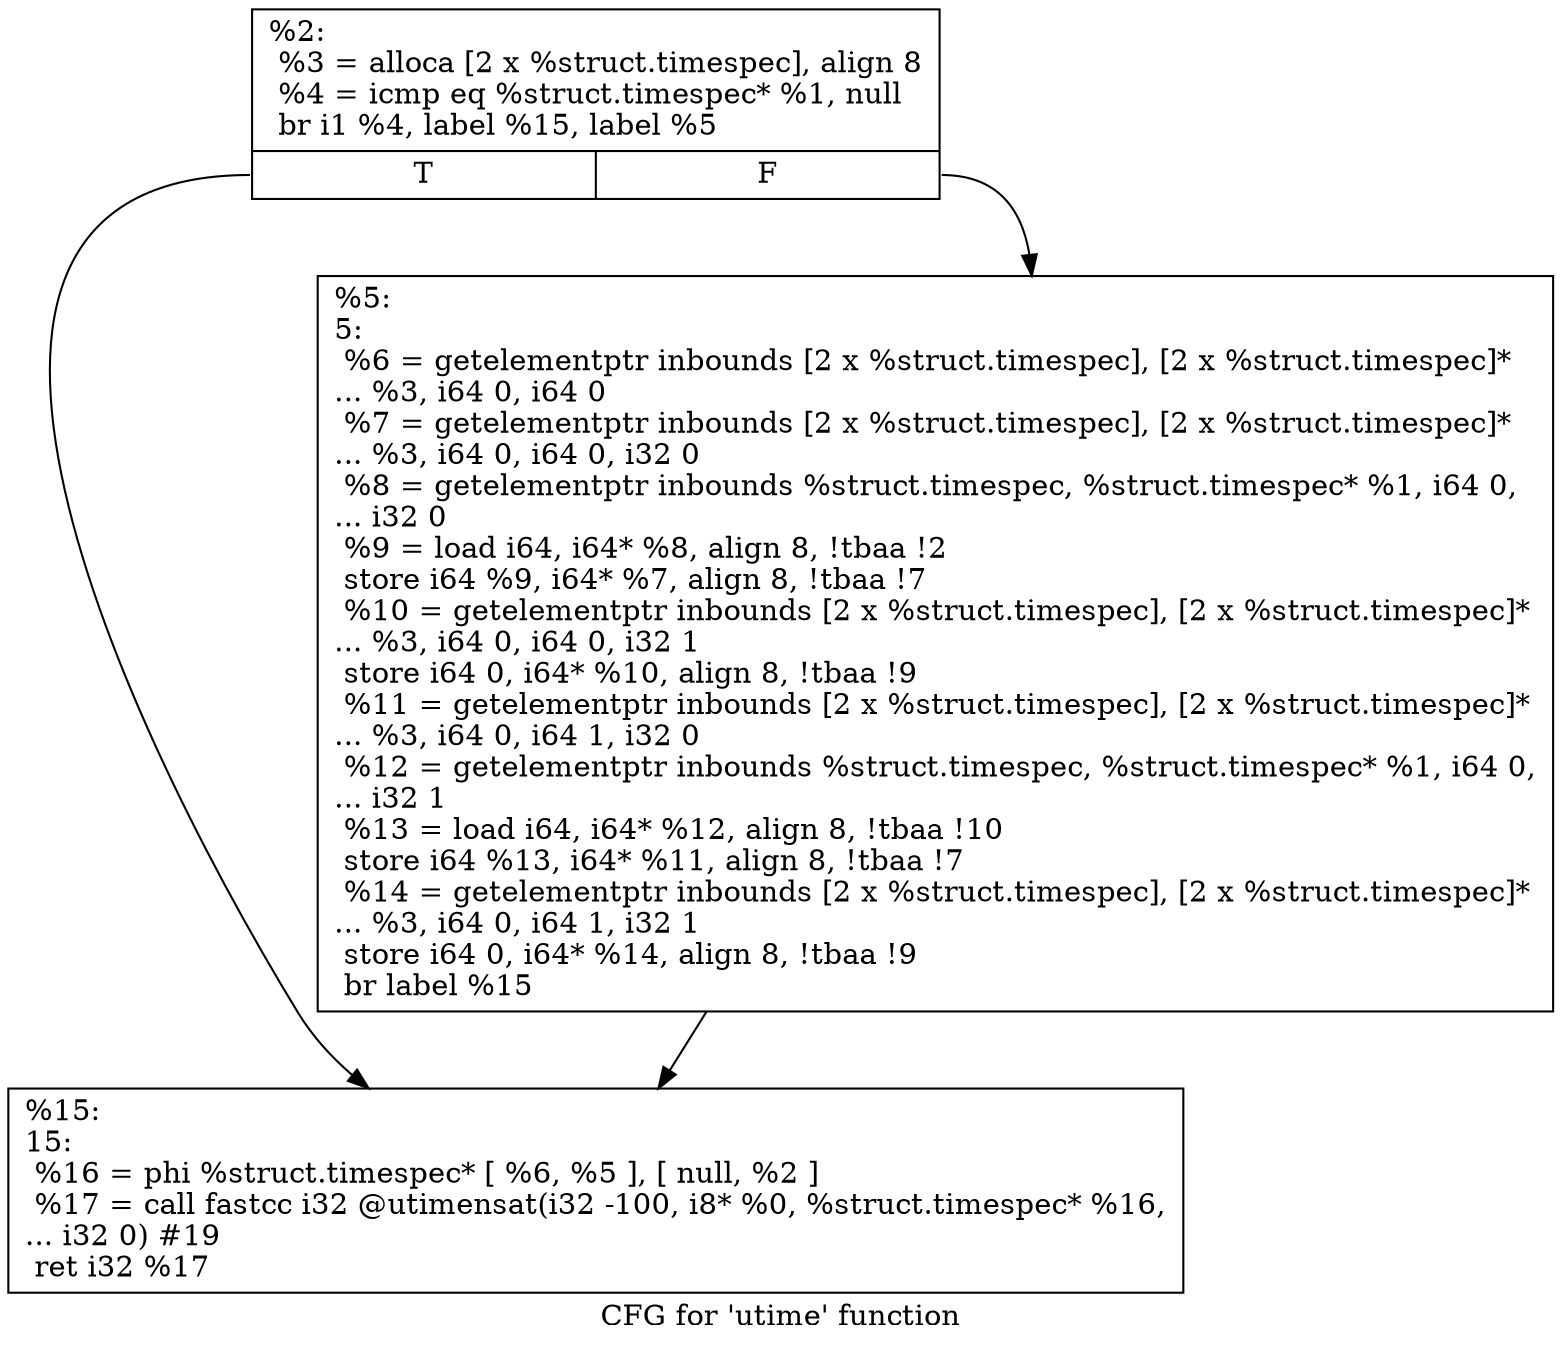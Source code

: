 digraph "CFG for 'utime' function" {
	label="CFG for 'utime' function";

	Node0x1f30190 [shape=record,label="{%2:\l  %3 = alloca [2 x %struct.timespec], align 8\l  %4 = icmp eq %struct.timespec* %1, null\l  br i1 %4, label %15, label %5\l|{<s0>T|<s1>F}}"];
	Node0x1f30190:s0 -> Node0x1f30290;
	Node0x1f30190:s1 -> Node0x1f30240;
	Node0x1f30240 [shape=record,label="{%5:\l5:                                                \l  %6 = getelementptr inbounds [2 x %struct.timespec], [2 x %struct.timespec]*\l... %3, i64 0, i64 0\l  %7 = getelementptr inbounds [2 x %struct.timespec], [2 x %struct.timespec]*\l... %3, i64 0, i64 0, i32 0\l  %8 = getelementptr inbounds %struct.timespec, %struct.timespec* %1, i64 0,\l... i32 0\l  %9 = load i64, i64* %8, align 8, !tbaa !2\l  store i64 %9, i64* %7, align 8, !tbaa !7\l  %10 = getelementptr inbounds [2 x %struct.timespec], [2 x %struct.timespec]*\l... %3, i64 0, i64 0, i32 1\l  store i64 0, i64* %10, align 8, !tbaa !9\l  %11 = getelementptr inbounds [2 x %struct.timespec], [2 x %struct.timespec]*\l... %3, i64 0, i64 1, i32 0\l  %12 = getelementptr inbounds %struct.timespec, %struct.timespec* %1, i64 0,\l... i32 1\l  %13 = load i64, i64* %12, align 8, !tbaa !10\l  store i64 %13, i64* %11, align 8, !tbaa !7\l  %14 = getelementptr inbounds [2 x %struct.timespec], [2 x %struct.timespec]*\l... %3, i64 0, i64 1, i32 1\l  store i64 0, i64* %14, align 8, !tbaa !9\l  br label %15\l}"];
	Node0x1f30240 -> Node0x1f30290;
	Node0x1f30290 [shape=record,label="{%15:\l15:                                               \l  %16 = phi %struct.timespec* [ %6, %5 ], [ null, %2 ]\l  %17 = call fastcc i32 @utimensat(i32 -100, i8* %0, %struct.timespec* %16,\l... i32 0) #19\l  ret i32 %17\l}"];
}
